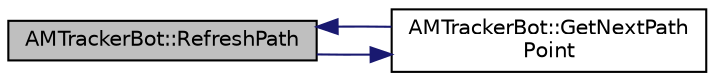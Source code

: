 digraph "AMTrackerBot::RefreshPath"
{
 // LATEX_PDF_SIZE
  edge [fontname="Helvetica",fontsize="10",labelfontname="Helvetica",labelfontsize="10"];
  node [fontname="Helvetica",fontsize="10",shape=record];
  rankdir="LR";
  Node1 [label="AMTrackerBot::RefreshPath",height=0.2,width=0.4,color="black", fillcolor="grey75", style="filled", fontcolor="black",tooltip=" "];
  Node1 -> Node2 [color="midnightblue",fontsize="10",style="solid",fontname="Helvetica"];
  Node2 [label="AMTrackerBot::GetNextPath\lPoint",height=0.2,width=0.4,color="black", fillcolor="white", style="filled",URL="$class_a_m_tracker_bot.html#a3f8cc503de9363c409af0a5e33918e73",tooltip=" "];
  Node2 -> Node1 [color="midnightblue",fontsize="10",style="solid",fontname="Helvetica"];
}
